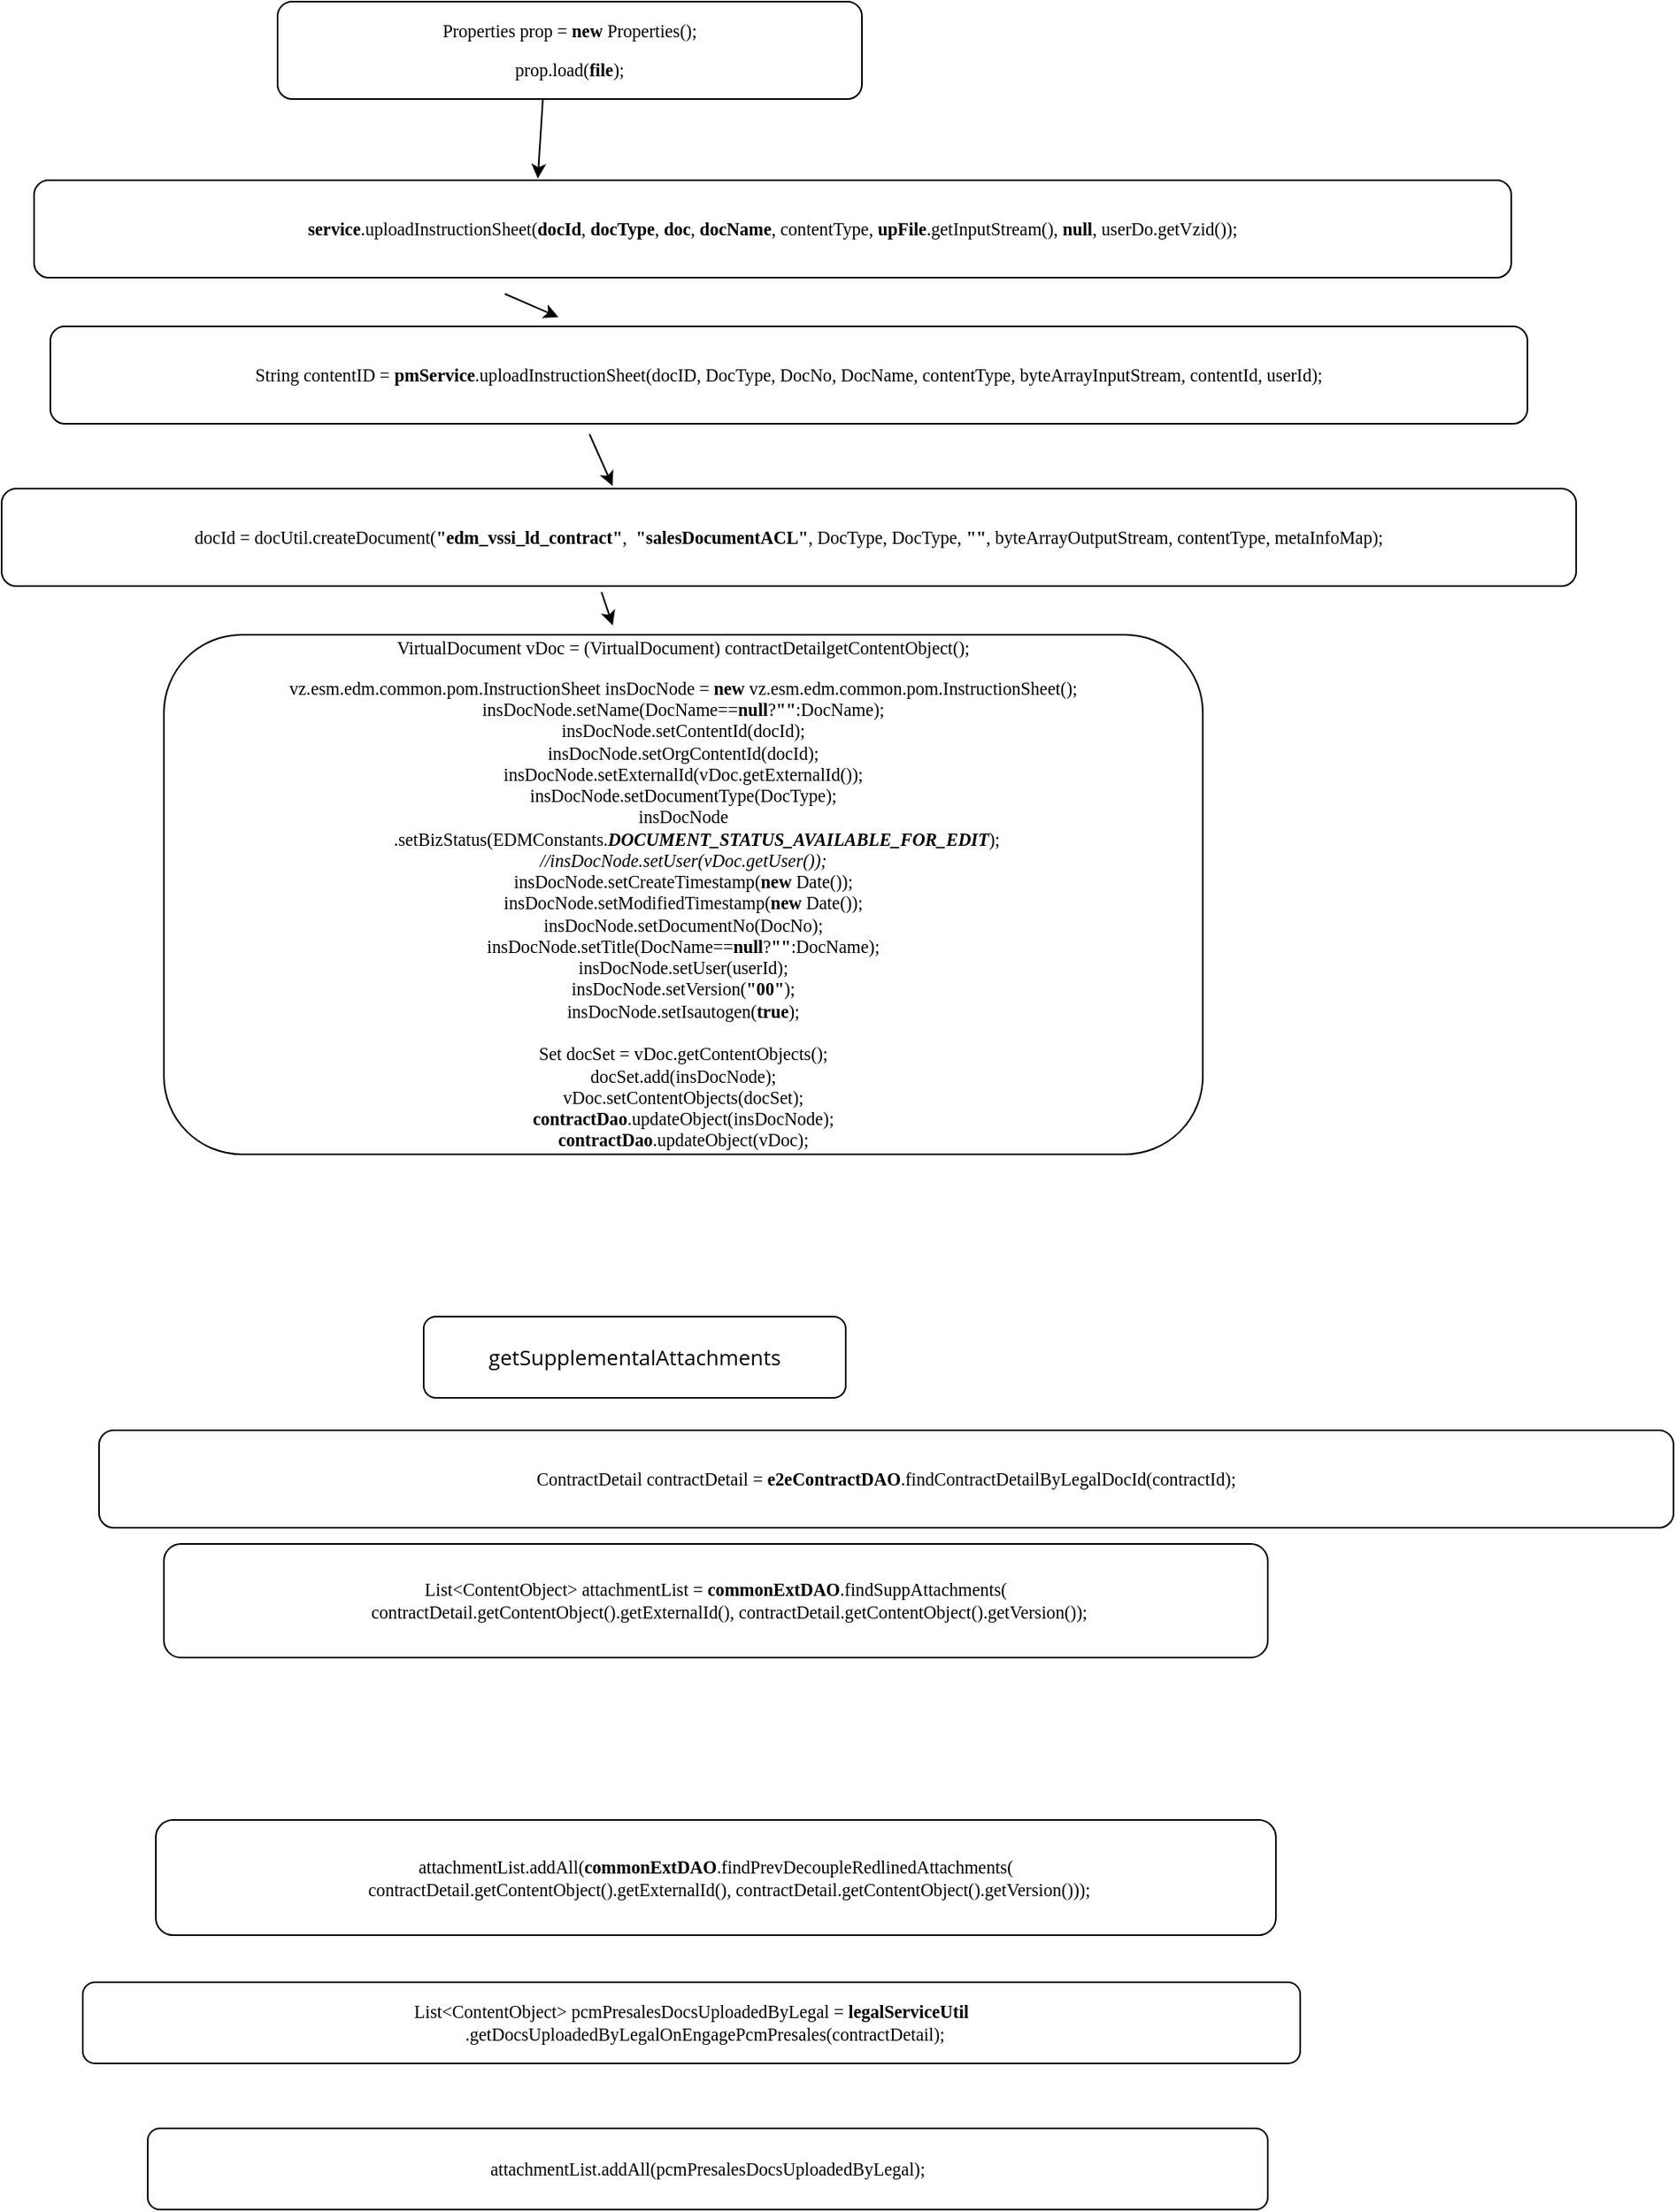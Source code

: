 <mxfile version="12.9.10" type="github">
  <diagram id="C5RBs43oDa-KdzZeNtuy" name="Page-1">
    <mxGraphModel dx="1022" dy="420" grid="1" gridSize="10" guides="1" tooltips="1" connect="1" arrows="1" fold="1" page="1" pageScale="1" pageWidth="827" pageHeight="1169" math="0" shadow="0">
      <root>
        <mxCell id="WIyWlLk6GJQsqaUBKTNV-0" />
        <mxCell id="WIyWlLk6GJQsqaUBKTNV-1" parent="WIyWlLk6GJQsqaUBKTNV-0" />
        <mxCell id="LBpAUkLwmhWjywcLZa80-2" value="&lt;pre style=&quot;font-family: &amp;#34;consolas&amp;#34; ; font-size: 8.3pt&quot;&gt;Properties prop = &lt;span style=&quot;font-weight: bold&quot;&gt;new &lt;/span&gt;Properties();&lt;/pre&gt;&lt;pre style=&quot;font-family: &amp;#34;consolas&amp;#34; ; font-size: 8.3pt&quot;&gt;&lt;pre style=&quot;font-family: &amp;#34;consolas&amp;#34; ; font-size: 8.3pt&quot;&gt;prop.load(&lt;span style=&quot;font-weight: bold&quot;&gt;file&lt;/span&gt;);&lt;/pre&gt;&lt;/pre&gt;" style="rounded=1;whiteSpace=wrap;html=1;" vertex="1" parent="WIyWlLk6GJQsqaUBKTNV-1">
          <mxGeometry x="180" y="70" width="360" height="60" as="geometry" />
        </mxCell>
        <mxCell id="LBpAUkLwmhWjywcLZa80-3" value="&lt;pre style=&quot;font-family: &amp;#34;consolas&amp;#34; ; font-size: 8.3pt&quot;&gt;&lt;span style=&quot;font-weight: bold&quot;&gt;service&lt;/span&gt;.uploadInstructionSheet(&lt;span style=&quot;font-weight: bold&quot;&gt;docId&lt;/span&gt;, &lt;span style=&quot;font-weight: bold&quot;&gt;docType&lt;/span&gt;, &lt;span style=&quot;font-weight: bold&quot;&gt;doc&lt;/span&gt;, &lt;span style=&quot;font-weight: bold&quot;&gt;docName&lt;/span&gt;, contentType, &lt;span style=&quot;font-weight: bold&quot;&gt;upFile&lt;/span&gt;.getInputStream(), &lt;span style=&quot;font-weight: bold&quot;&gt;null&lt;/span&gt;, userDo.getVzid());&lt;/pre&gt;" style="rounded=1;whiteSpace=wrap;html=1;" vertex="1" parent="WIyWlLk6GJQsqaUBKTNV-1">
          <mxGeometry x="30" y="180" width="910" height="60" as="geometry" />
        </mxCell>
        <mxCell id="LBpAUkLwmhWjywcLZa80-4" value="&lt;pre style=&quot;font-family: &amp;#34;consolas&amp;#34; ; font-size: 8.3pt&quot;&gt;String contentID = &lt;span style=&quot;font-weight: bold&quot;&gt;pmService&lt;/span&gt;.uploadInstructionSheet(docID, DocType, DocNo, DocName, contentType, byteArrayInputStream, contentId, userId);&lt;/pre&gt;" style="rounded=1;whiteSpace=wrap;html=1;" vertex="1" parent="WIyWlLk6GJQsqaUBKTNV-1">
          <mxGeometry x="40" y="270" width="910" height="60" as="geometry" />
        </mxCell>
        <mxCell id="LBpAUkLwmhWjywcLZa80-5" value="&lt;pre style=&quot;font-family: &amp;#34;consolas&amp;#34; ; font-size: 8.3pt&quot;&gt;docId = docUtil.createDocument(&lt;span style=&quot;font-weight: bold&quot;&gt;&quot;edm_vssi_ld_contract&quot;&lt;/span&gt;,  &lt;span style=&quot;font-weight: bold&quot;&gt;&quot;salesDocumentACL&quot;&lt;/span&gt;, DocType, DocType, &lt;span style=&quot;font-weight: bold&quot;&gt;&quot;&quot;&lt;/span&gt;, byteArrayOutputStream, contentType, metaInfoMap);&lt;/pre&gt;" style="rounded=1;whiteSpace=wrap;html=1;" vertex="1" parent="WIyWlLk6GJQsqaUBKTNV-1">
          <mxGeometry x="10" y="370" width="970" height="60" as="geometry" />
        </mxCell>
        <mxCell id="LBpAUkLwmhWjywcLZa80-6" value="&lt;pre style=&quot;font-family: &amp;#34;consolas&amp;#34; ; font-size: 8.3pt&quot;&gt;&lt;pre style=&quot;font-family: &amp;#34;consolas&amp;#34; ; font-size: 8.3pt&quot;&gt;VirtualDocument vDoc = (VirtualDocument) contractDetailgetContentObject();&lt;/pre&gt;&lt;/pre&gt;&lt;pre style=&quot;font-family: &amp;#34;consolas&amp;#34; ; font-size: 8.3pt&quot;&gt;vz.esm.edm.common.pom.InstructionSheet insDocNode = &lt;span style=&quot;font-weight: bold&quot;&gt;new &lt;/span&gt;vz.esm.edm.common.pom.InstructionSheet();&lt;br&gt;insDocNode.setName(DocName==&lt;span style=&quot;font-weight: bold&quot;&gt;null&lt;/span&gt;?&lt;span style=&quot;font-weight: bold&quot;&gt;&quot;&quot;&lt;/span&gt;:DocName);&lt;br&gt;insDocNode.setContentId(docId);&lt;br&gt;insDocNode.setOrgContentId(docId);&lt;br&gt;insDocNode.setExternalId(vDoc.getExternalId());&lt;br&gt;insDocNode.setDocumentType(DocType);&lt;br&gt;insDocNode&lt;br&gt;      .setBizStatus(EDMConstants.&lt;span style=&quot;font-weight: bold ; font-style: italic&quot;&gt;DOCUMENT_STATUS_AVAILABLE_FOR_EDIT&lt;/span&gt;);&lt;br&gt;&lt;span style=&quot;font-style: italic&quot;&gt;//insDocNode.setUser(vDoc.getUser());&lt;br&gt;&lt;/span&gt;insDocNode.setCreateTimestamp(&lt;span style=&quot;font-weight: bold&quot;&gt;new &lt;/span&gt;Date());&lt;br&gt;insDocNode.setModifiedTimestamp(&lt;span style=&quot;font-weight: bold&quot;&gt;new &lt;/span&gt;Date());&lt;br&gt;insDocNode.setDocumentNo(DocNo);&lt;br&gt;insDocNode.setTitle(DocName==&lt;span style=&quot;font-weight: bold&quot;&gt;null&lt;/span&gt;?&lt;span style=&quot;font-weight: bold&quot;&gt;&quot;&quot;&lt;/span&gt;:DocName);&lt;br&gt;insDocNode.setUser(userId);&lt;br&gt;insDocNode.setVersion(&lt;span style=&quot;font-weight: bold&quot;&gt;&quot;00&quot;&lt;/span&gt;);&lt;br&gt;insDocNode.setIsautogen(&lt;span style=&quot;font-weight: bold&quot;&gt;true&lt;/span&gt;);&lt;br&gt;&lt;br&gt;Set docSet = vDoc.getContentObjects();&lt;br&gt;docSet.add(insDocNode);&lt;br&gt;vDoc.setContentObjects(docSet);&lt;br&gt;&lt;span style=&quot;font-weight: bold&quot;&gt;contractDao&lt;/span&gt;.updateObject(insDocNode);&lt;br&gt;&lt;span style=&quot;font-weight: bold&quot;&gt;contractDao&lt;/span&gt;.updateObject(vDoc);&lt;/pre&gt;" style="rounded=1;whiteSpace=wrap;html=1;" vertex="1" parent="WIyWlLk6GJQsqaUBKTNV-1">
          <mxGeometry x="110" y="460" width="640" height="320" as="geometry" />
        </mxCell>
        <mxCell id="LBpAUkLwmhWjywcLZa80-7" value="" style="endArrow=classic;html=1;exitX=0.454;exitY=0.994;exitDx=0;exitDy=0;exitPerimeter=0;entryX=0.341;entryY=-0.017;entryDx=0;entryDy=0;entryPerimeter=0;" edge="1" parent="WIyWlLk6GJQsqaUBKTNV-1" source="LBpAUkLwmhWjywcLZa80-2" target="LBpAUkLwmhWjywcLZa80-3">
          <mxGeometry width="50" height="50" relative="1" as="geometry">
            <mxPoint x="330" y="200" as="sourcePoint" />
            <mxPoint x="380" y="150" as="targetPoint" />
          </mxGeometry>
        </mxCell>
        <mxCell id="LBpAUkLwmhWjywcLZa80-8" value="" style="endArrow=classic;html=1;entryX=0.344;entryY=-0.094;entryDx=0;entryDy=0;entryPerimeter=0;" edge="1" parent="WIyWlLk6GJQsqaUBKTNV-1" target="LBpAUkLwmhWjywcLZa80-4">
          <mxGeometry width="50" height="50" relative="1" as="geometry">
            <mxPoint x="320" y="250" as="sourcePoint" />
            <mxPoint x="360" y="240" as="targetPoint" />
          </mxGeometry>
        </mxCell>
        <mxCell id="LBpAUkLwmhWjywcLZa80-9" value="" style="endArrow=classic;html=1;exitX=0.365;exitY=1.106;exitDx=0;exitDy=0;exitPerimeter=0;entryX=0.388;entryY=-0.028;entryDx=0;entryDy=0;entryPerimeter=0;" edge="1" parent="WIyWlLk6GJQsqaUBKTNV-1" source="LBpAUkLwmhWjywcLZa80-4" target="LBpAUkLwmhWjywcLZa80-5">
          <mxGeometry width="50" height="50" relative="1" as="geometry">
            <mxPoint x="380" y="390" as="sourcePoint" />
            <mxPoint x="430" y="340" as="targetPoint" />
          </mxGeometry>
        </mxCell>
        <mxCell id="LBpAUkLwmhWjywcLZa80-10" value="" style="endArrow=classic;html=1;exitX=0.381;exitY=1.061;exitDx=0;exitDy=0;exitPerimeter=0;entryX=0.432;entryY=-0.018;entryDx=0;entryDy=0;entryPerimeter=0;" edge="1" parent="WIyWlLk6GJQsqaUBKTNV-1" source="LBpAUkLwmhWjywcLZa80-5" target="LBpAUkLwmhWjywcLZa80-6">
          <mxGeometry width="50" height="50" relative="1" as="geometry">
            <mxPoint x="360" y="490" as="sourcePoint" />
            <mxPoint x="410" y="440" as="targetPoint" />
          </mxGeometry>
        </mxCell>
        <mxCell id="LBpAUkLwmhWjywcLZa80-11" value="&lt;span style=&quot;font-family: &amp;#34;open sans&amp;#34; , sans-serif ; font-size: 13px&quot;&gt;getSupplementalAttachments&lt;/span&gt;" style="rounded=1;whiteSpace=wrap;html=1;" vertex="1" parent="WIyWlLk6GJQsqaUBKTNV-1">
          <mxGeometry x="270" y="880" width="260" height="50" as="geometry" />
        </mxCell>
        <mxCell id="LBpAUkLwmhWjywcLZa80-12" value="&lt;pre style=&quot;font-family: &amp;#34;consolas&amp;#34; ; font-size: 8.3pt&quot;&gt;ContractDetail contractDetail = &lt;span style=&quot;font-weight: bold&quot;&gt;e2eContractDAO&lt;/span&gt;.findContractDetailByLegalDocId(contractId);&lt;/pre&gt;" style="rounded=1;whiteSpace=wrap;html=1;" vertex="1" parent="WIyWlLk6GJQsqaUBKTNV-1">
          <mxGeometry x="70" y="950" width="970" height="60" as="geometry" />
        </mxCell>
        <mxCell id="LBpAUkLwmhWjywcLZa80-13" value="&lt;pre style=&quot;font-family: &amp;#34;consolas&amp;#34; ; font-size: 8.3pt&quot;&gt;List&amp;lt;ContentObject&amp;gt; attachmentList = &lt;span style=&quot;font-weight: bold&quot;&gt;commonExtDAO&lt;/span&gt;.findSuppAttachments(&lt;br&gt;      contractDetail.getContentObject().getExternalId(), contractDetail.getContentObject().getVersion());&lt;/pre&gt;" style="rounded=1;whiteSpace=wrap;html=1;" vertex="1" parent="WIyWlLk6GJQsqaUBKTNV-1">
          <mxGeometry x="110" y="1020" width="680" height="70" as="geometry" />
        </mxCell>
        <mxCell id="LBpAUkLwmhWjywcLZa80-14" value="&lt;pre style=&quot;font-family: &amp;#34;consolas&amp;#34; ; font-size: 8.3pt&quot;&gt;attachmentList.addAll(&lt;span style=&quot;font-weight: bold&quot;&gt;commonExtDAO&lt;/span&gt;.findPrevDecoupleRedlinedAttachments(&lt;br&gt;      contractDetail.getContentObject().getExternalId(), contractDetail.getContentObject().getVersion()));&lt;/pre&gt;" style="rounded=1;whiteSpace=wrap;html=1;" vertex="1" parent="WIyWlLk6GJQsqaUBKTNV-1">
          <mxGeometry x="105" y="1190" width="690" height="71" as="geometry" />
        </mxCell>
        <mxCell id="LBpAUkLwmhWjywcLZa80-15" value="&lt;meta http-equiv=&quot;content-type&quot; content=&quot;text/html; charset=UTF-8&quot;&gt;&lt;pre style=&quot;font-family: Consolas; font-size: 8.3pt;&quot;&gt;List&amp;lt;ContentObject&amp;gt; pcmPresalesDocsUploadedByLegal = &lt;span style=&quot;font-weight: bold;&quot;&gt;legalServiceUtil&lt;br&gt;&lt;/span&gt;&lt;span style=&quot;font-weight: bold;&quot;&gt;      &lt;/span&gt;.getDocsUploadedByLegalOnEngagePcmPresales(contractDetail);&lt;/pre&gt;" style="rounded=1;whiteSpace=wrap;html=1;" vertex="1" parent="WIyWlLk6GJQsqaUBKTNV-1">
          <mxGeometry x="60" y="1290" width="750" height="50" as="geometry" />
        </mxCell>
        <mxCell id="LBpAUkLwmhWjywcLZa80-16" value="&lt;pre style=&quot;font-family: &amp;#34;consolas&amp;#34; ; font-size: 8.3pt&quot;&gt;attachmentList.addAll(pcmPresalesDocsUploadedByLegal);&lt;/pre&gt;" style="rounded=1;whiteSpace=wrap;html=1;" vertex="1" parent="WIyWlLk6GJQsqaUBKTNV-1">
          <mxGeometry x="100" y="1380" width="690" height="50" as="geometry" />
        </mxCell>
      </root>
    </mxGraphModel>
  </diagram>
</mxfile>
